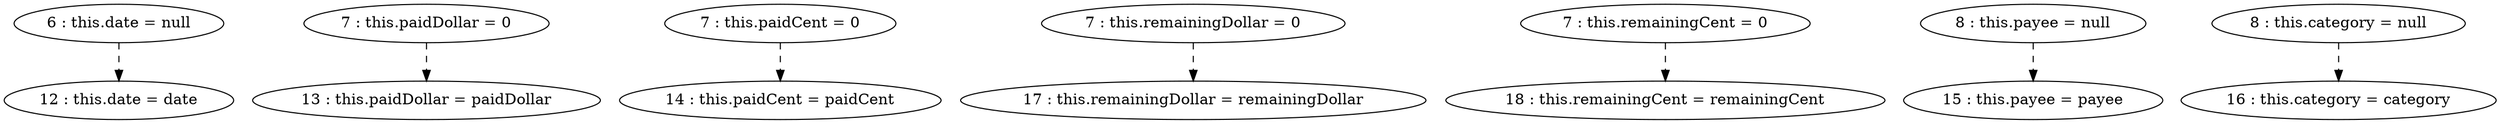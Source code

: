 digraph G {
"6 : this.date = null"
"6 : this.date = null" -> "12 : this.date = date" [style=dashed]
"7 : this.paidDollar = 0"
"7 : this.paidDollar = 0" -> "13 : this.paidDollar = paidDollar" [style=dashed]
"7 : this.paidCent = 0"
"7 : this.paidCent = 0" -> "14 : this.paidCent = paidCent" [style=dashed]
"7 : this.remainingDollar = 0"
"7 : this.remainingDollar = 0" -> "17 : this.remainingDollar = remainingDollar" [style=dashed]
"7 : this.remainingCent = 0"
"7 : this.remainingCent = 0" -> "18 : this.remainingCent = remainingCent" [style=dashed]
"8 : this.payee = null"
"8 : this.payee = null" -> "15 : this.payee = payee" [style=dashed]
"8 : this.category = null"
"8 : this.category = null" -> "16 : this.category = category" [style=dashed]
"12 : this.date = date"
"13 : this.paidDollar = paidDollar"
"14 : this.paidCent = paidCent"
"15 : this.payee = payee"
"16 : this.category = category"
"17 : this.remainingDollar = remainingDollar"
"18 : this.remainingCent = remainingCent"
}